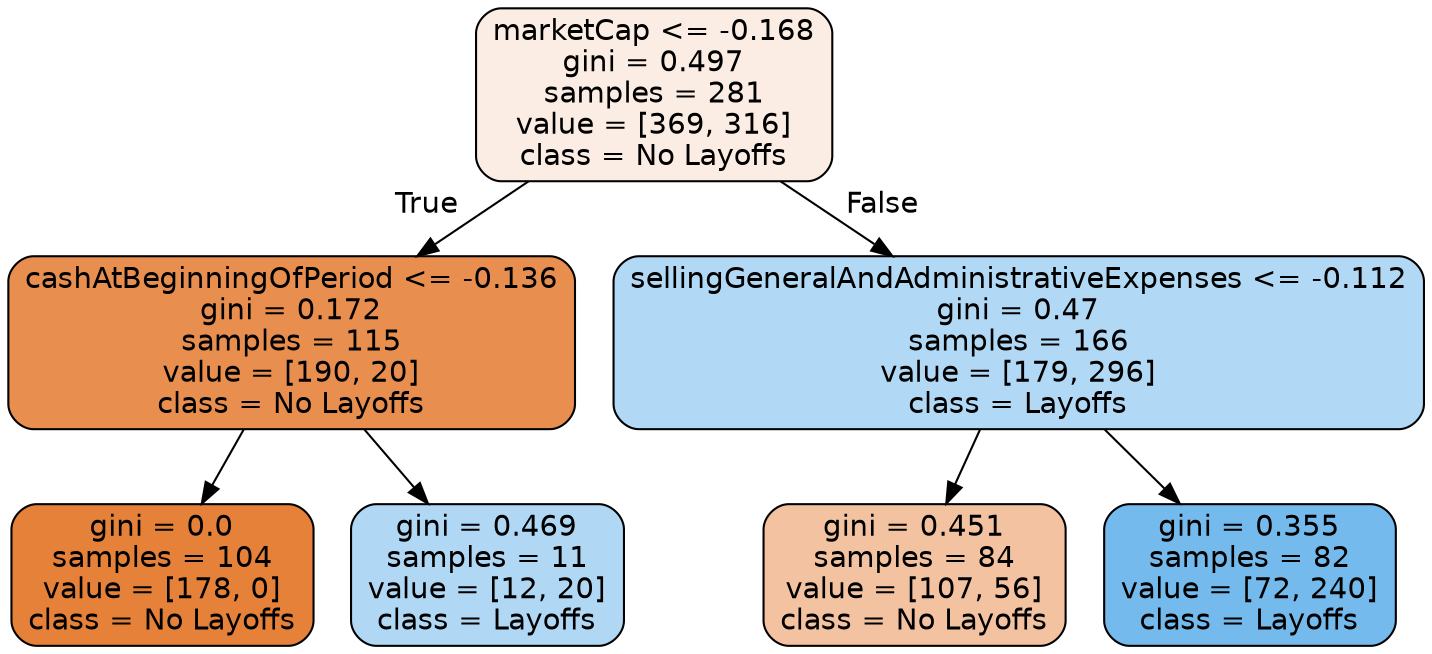 digraph Tree {
node [shape=box, style="filled, rounded", color="black", fontname="helvetica"] ;
edge [fontname="helvetica"] ;
0 [label="marketCap <= -0.168\ngini = 0.497\nsamples = 281\nvalue = [369, 316]\nclass = No Layoffs", fillcolor="#fbede3"] ;
1 [label="cashAtBeginningOfPeriod <= -0.136\ngini = 0.172\nsamples = 115\nvalue = [190, 20]\nclass = No Layoffs", fillcolor="#e88e4e"] ;
0 -> 1 [labeldistance=2.5, labelangle=45, headlabel="True"] ;
2 [label="gini = 0.0\nsamples = 104\nvalue = [178, 0]\nclass = No Layoffs", fillcolor="#e58139"] ;
1 -> 2 ;
3 [label="gini = 0.469\nsamples = 11\nvalue = [12, 20]\nclass = Layoffs", fillcolor="#b0d8f5"] ;
1 -> 3 ;
4 [label="sellingGeneralAndAdministrativeExpenses <= -0.112\ngini = 0.47\nsamples = 166\nvalue = [179, 296]\nclass = Layoffs", fillcolor="#b1d8f5"] ;
0 -> 4 [labeldistance=2.5, labelangle=-45, headlabel="False"] ;
5 [label="gini = 0.451\nsamples = 84\nvalue = [107, 56]\nclass = No Layoffs", fillcolor="#f3c3a1"] ;
4 -> 5 ;
6 [label="gini = 0.355\nsamples = 82\nvalue = [72, 240]\nclass = Layoffs", fillcolor="#74baed"] ;
4 -> 6 ;
}
